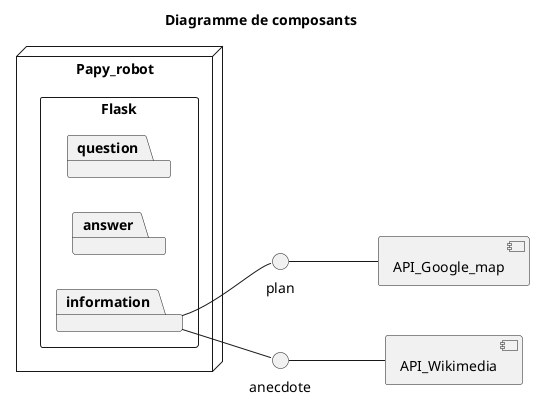 @startuml 06_component
title Diagramme de composants

node Papy_robot{
    rectangle Flask{
        left to right direction
        package question
        package answer
        package information
    }
}

component API_Google_map

component API_Wikimedia

information --  plan
plan -- API_Google_map
information -- anecdote
anecdote -- API_Wikimedia

@enduml